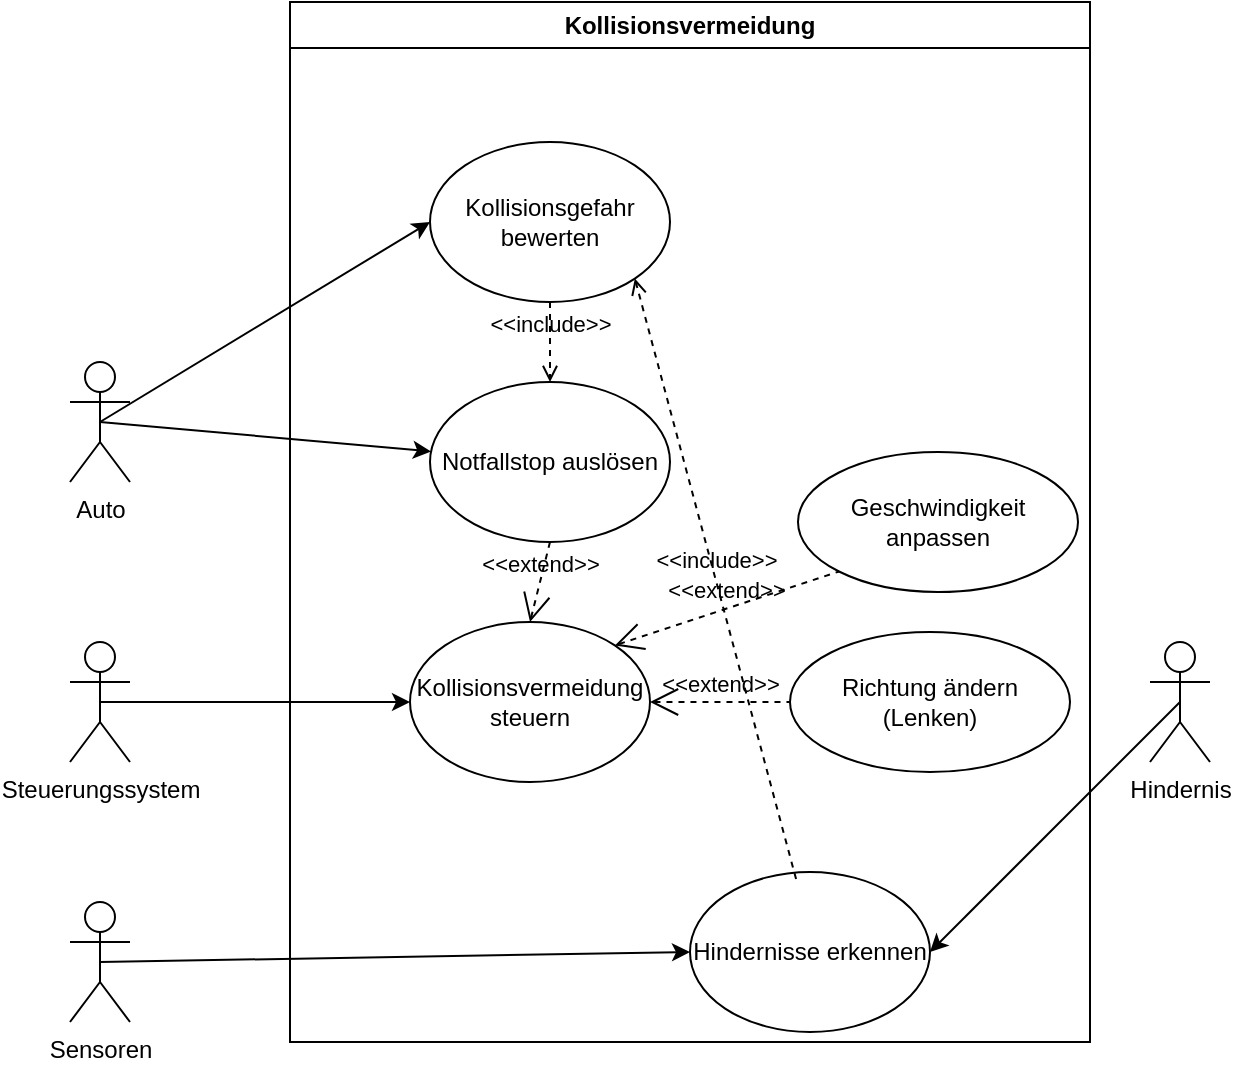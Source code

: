 <mxfile version="22.1.18" type="device">
  <diagram name="Seite-1" id="5rYWleYnp6q6a5sjY58T">
    <mxGraphModel dx="1122" dy="570" grid="1" gridSize="10" guides="1" tooltips="1" connect="1" arrows="1" fold="1" page="1" pageScale="1" pageWidth="827" pageHeight="1169" math="0" shadow="0">
      <root>
        <mxCell id="0" />
        <mxCell id="1" parent="0" />
        <mxCell id="R8wBnd-KqD16zqUHhtyy-22" style="orthogonalLoop=1;jettySize=auto;html=1;entryX=0;entryY=0.5;entryDx=0;entryDy=0;strokeColor=default;exitX=0.5;exitY=0.5;exitDx=0;exitDy=0;exitPerimeter=0;" parent="1" source="R8wBnd-KqD16zqUHhtyy-1" target="R8wBnd-KqD16zqUHhtyy-16" edge="1">
          <mxGeometry relative="1" as="geometry">
            <mxPoint x="90" y="320" as="sourcePoint" />
          </mxGeometry>
        </mxCell>
        <mxCell id="R8wBnd-KqD16zqUHhtyy-23" style="rounded=0;orthogonalLoop=1;jettySize=auto;html=1;exitX=0.5;exitY=0.5;exitDx=0;exitDy=0;exitPerimeter=0;" parent="1" source="R8wBnd-KqD16zqUHhtyy-1" target="R8wBnd-KqD16zqUHhtyy-18" edge="1">
          <mxGeometry relative="1" as="geometry" />
        </mxCell>
        <mxCell id="R8wBnd-KqD16zqUHhtyy-1" value="Auto" style="shape=umlActor;verticalLabelPosition=bottom;verticalAlign=top;html=1;outlineConnect=0;fontStyle=0;movable=1;resizable=1;rotatable=1;deletable=1;editable=1;locked=0;connectable=1;fillOpacity=100;" parent="1" vertex="1">
          <mxGeometry x="50" y="330" width="30" height="60" as="geometry" />
        </mxCell>
        <mxCell id="R8wBnd-KqD16zqUHhtyy-24" style="rounded=0;orthogonalLoop=1;jettySize=auto;html=1;entryX=0;entryY=0.5;entryDx=0;entryDy=0;exitX=0.5;exitY=0.5;exitDx=0;exitDy=0;exitPerimeter=0;" parent="1" source="R8wBnd-KqD16zqUHhtyy-4" target="R8wBnd-KqD16zqUHhtyy-15" edge="1">
          <mxGeometry relative="1" as="geometry" />
        </mxCell>
        <mxCell id="R8wBnd-KqD16zqUHhtyy-4" value="Sensoren" style="shape=umlActor;verticalLabelPosition=bottom;verticalAlign=top;html=1;outlineConnect=0;" parent="1" vertex="1">
          <mxGeometry x="50" y="600" width="30" height="60" as="geometry" />
        </mxCell>
        <mxCell id="R8wBnd-KqD16zqUHhtyy-26" style="rounded=0;orthogonalLoop=1;jettySize=auto;html=1;exitX=0.5;exitY=0.5;exitDx=0;exitDy=0;exitPerimeter=0;" parent="1" source="R8wBnd-KqD16zqUHhtyy-8" target="R8wBnd-KqD16zqUHhtyy-17" edge="1">
          <mxGeometry relative="1" as="geometry" />
        </mxCell>
        <mxCell id="R8wBnd-KqD16zqUHhtyy-8" value="Steuerungssystem" style="shape=umlActor;verticalLabelPosition=bottom;verticalAlign=top;html=1;outlineConnect=0;" parent="1" vertex="1">
          <mxGeometry x="50" y="470" width="30" height="60" as="geometry" />
        </mxCell>
        <mxCell id="R8wBnd-KqD16zqUHhtyy-19" value="Kollisionsvermeidung" style="swimlane;whiteSpace=wrap;html=1;" parent="1" vertex="1">
          <mxGeometry x="160" y="150" width="400" height="520" as="geometry" />
        </mxCell>
        <mxCell id="R8wBnd-KqD16zqUHhtyy-15" value="Hindernisse erkennen" style="ellipse;whiteSpace=wrap;html=1;" parent="R8wBnd-KqD16zqUHhtyy-19" vertex="1">
          <mxGeometry x="200" y="435" width="120" height="80" as="geometry" />
        </mxCell>
        <mxCell id="R8wBnd-KqD16zqUHhtyy-16" value="Kollisionsgefahr bewerten" style="ellipse;whiteSpace=wrap;html=1;" parent="R8wBnd-KqD16zqUHhtyy-19" vertex="1">
          <mxGeometry x="70" y="70" width="120" height="80" as="geometry" />
        </mxCell>
        <mxCell id="R8wBnd-KqD16zqUHhtyy-18" value="Notfallstop auslösen" style="ellipse;whiteSpace=wrap;html=1;" parent="R8wBnd-KqD16zqUHhtyy-19" vertex="1">
          <mxGeometry x="70" y="190" width="120" height="80" as="geometry" />
        </mxCell>
        <mxCell id="R8wBnd-KqD16zqUHhtyy-17" value="Kollisionsvermeidung steuern" style="ellipse;whiteSpace=wrap;html=1;" parent="R8wBnd-KqD16zqUHhtyy-19" vertex="1">
          <mxGeometry x="60" y="310" width="120" height="80" as="geometry" />
        </mxCell>
        <mxCell id="Qi_hmJikcV4P4sh7q_QJ-3" value="&amp;lt;&amp;lt;include&amp;gt;&amp;gt;" style="edgeStyle=none;html=1;endArrow=open;verticalAlign=bottom;dashed=1;labelBackgroundColor=none;rounded=0;exitX=0.442;exitY=0.044;exitDx=0;exitDy=0;exitPerimeter=0;entryX=1;entryY=1;entryDx=0;entryDy=0;" edge="1" parent="R8wBnd-KqD16zqUHhtyy-19" source="R8wBnd-KqD16zqUHhtyy-15" target="R8wBnd-KqD16zqUHhtyy-16">
          <mxGeometry width="160" relative="1" as="geometry">
            <mxPoint x="210" y="250" as="sourcePoint" />
            <mxPoint x="370" y="250" as="targetPoint" />
          </mxGeometry>
        </mxCell>
        <mxCell id="Qi_hmJikcV4P4sh7q_QJ-6" value="Geschwindigkeit anpassen" style="ellipse;whiteSpace=wrap;html=1;" vertex="1" parent="R8wBnd-KqD16zqUHhtyy-19">
          <mxGeometry x="254" y="225" width="140" height="70" as="geometry" />
        </mxCell>
        <mxCell id="Qi_hmJikcV4P4sh7q_QJ-7" value="Richtung ändern (Lenken)" style="ellipse;whiteSpace=wrap;html=1;" vertex="1" parent="R8wBnd-KqD16zqUHhtyy-19">
          <mxGeometry x="250" y="315" width="140" height="70" as="geometry" />
        </mxCell>
        <mxCell id="Qi_hmJikcV4P4sh7q_QJ-8" value="&amp;lt;&amp;lt;extend&amp;gt;&amp;gt;" style="edgeStyle=none;html=1;startArrow=open;endArrow=none;startSize=12;verticalAlign=bottom;dashed=1;labelBackgroundColor=none;rounded=0;exitX=1;exitY=0;exitDx=0;exitDy=0;entryX=0;entryY=1;entryDx=0;entryDy=0;" edge="1" parent="R8wBnd-KqD16zqUHhtyy-19" source="R8wBnd-KqD16zqUHhtyy-17" target="Qi_hmJikcV4P4sh7q_QJ-6">
          <mxGeometry width="160" relative="1" as="geometry">
            <mxPoint x="210" y="250" as="sourcePoint" />
            <mxPoint x="370" y="250" as="targetPoint" />
          </mxGeometry>
        </mxCell>
        <mxCell id="Qi_hmJikcV4P4sh7q_QJ-9" value="&amp;lt;&amp;lt;extend&amp;gt;&amp;gt;" style="edgeStyle=none;html=1;startArrow=open;endArrow=none;startSize=12;verticalAlign=bottom;dashed=1;labelBackgroundColor=none;rounded=0;exitX=1;exitY=0.5;exitDx=0;exitDy=0;entryX=0;entryY=0.5;entryDx=0;entryDy=0;" edge="1" parent="R8wBnd-KqD16zqUHhtyy-19" source="R8wBnd-KqD16zqUHhtyy-17" target="Qi_hmJikcV4P4sh7q_QJ-7">
          <mxGeometry width="160" relative="1" as="geometry">
            <mxPoint x="210" y="250" as="sourcePoint" />
            <mxPoint x="370" y="250" as="targetPoint" />
          </mxGeometry>
        </mxCell>
        <mxCell id="Qi_hmJikcV4P4sh7q_QJ-11" value="&amp;lt;&amp;lt;extend&amp;gt;&amp;gt;" style="edgeStyle=none;html=1;startArrow=open;endArrow=none;startSize=12;verticalAlign=bottom;dashed=1;labelBackgroundColor=none;rounded=0;exitX=0.5;exitY=0;exitDx=0;exitDy=0;entryX=0.5;entryY=1;entryDx=0;entryDy=0;" edge="1" parent="R8wBnd-KqD16zqUHhtyy-19" source="R8wBnd-KqD16zqUHhtyy-17" target="R8wBnd-KqD16zqUHhtyy-18">
          <mxGeometry width="160" relative="1" as="geometry">
            <mxPoint x="210" y="250" as="sourcePoint" />
            <mxPoint x="370" y="250" as="targetPoint" />
          </mxGeometry>
        </mxCell>
        <mxCell id="Qi_hmJikcV4P4sh7q_QJ-12" value="&amp;lt;&amp;lt;include&amp;gt;&amp;gt;" style="edgeStyle=none;html=1;endArrow=open;verticalAlign=bottom;dashed=1;labelBackgroundColor=none;rounded=0;exitX=0.5;exitY=1;exitDx=0;exitDy=0;entryX=0.5;entryY=0;entryDx=0;entryDy=0;" edge="1" parent="R8wBnd-KqD16zqUHhtyy-19" source="R8wBnd-KqD16zqUHhtyy-16" target="R8wBnd-KqD16zqUHhtyy-18">
          <mxGeometry width="160" relative="1" as="geometry">
            <mxPoint x="170" y="250" as="sourcePoint" />
            <mxPoint x="330" y="250" as="targetPoint" />
          </mxGeometry>
        </mxCell>
        <mxCell id="Qi_hmJikcV4P4sh7q_QJ-2" style="rounded=0;orthogonalLoop=1;jettySize=auto;html=1;exitX=0.5;exitY=0.5;exitDx=0;exitDy=0;exitPerimeter=0;entryX=1;entryY=0.5;entryDx=0;entryDy=0;" edge="1" parent="1" source="Qi_hmJikcV4P4sh7q_QJ-1" target="R8wBnd-KqD16zqUHhtyy-15">
          <mxGeometry relative="1" as="geometry" />
        </mxCell>
        <mxCell id="Qi_hmJikcV4P4sh7q_QJ-1" value="Hindernis" style="shape=umlActor;verticalLabelPosition=bottom;verticalAlign=top;html=1;" vertex="1" parent="1">
          <mxGeometry x="590" y="470" width="30" height="60" as="geometry" />
        </mxCell>
      </root>
    </mxGraphModel>
  </diagram>
</mxfile>
